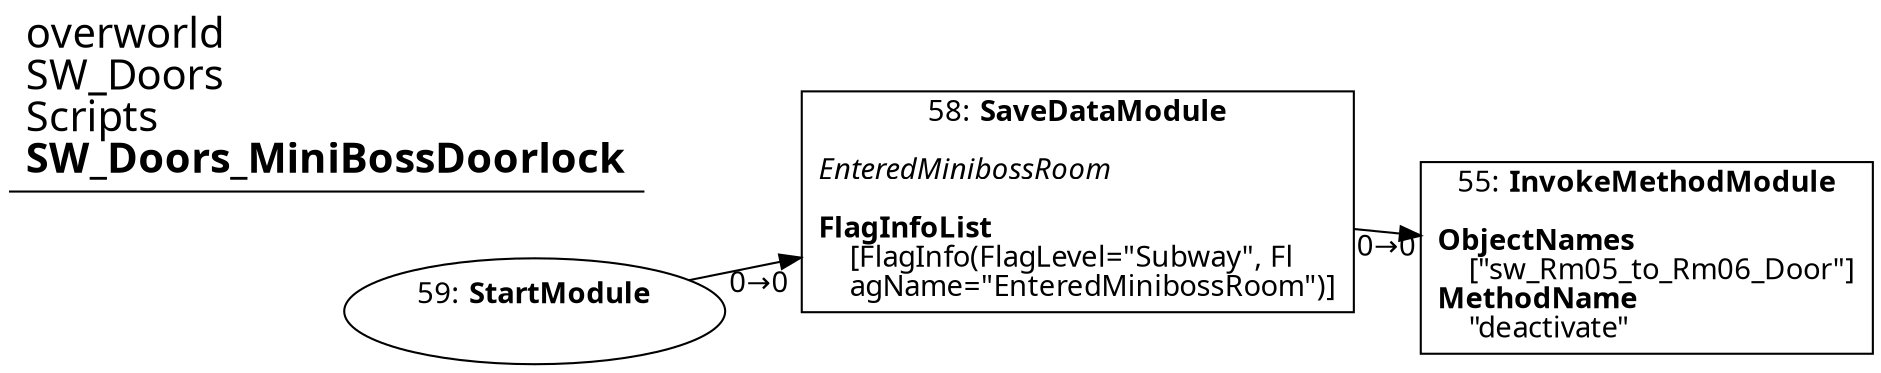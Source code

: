 digraph {
    layout = fdp;
    overlap = prism;
    sep = "+16";
    splines = spline;

    node [ shape = box ];

    graph [ fontname = "Segoe UI" ];
    node [ fontname = "Segoe UI" ];
    edge [ fontname = "Segoe UI" ];

    55 [ label = <55: <b>InvokeMethodModule</b><br/><br/><b>ObjectNames</b><br align="left"/>    [&quot;sw_Rm05_to_Rm06_Door&quot;]<br align="left"/><b>MethodName</b><br align="left"/>    &quot;deactivate&quot;<br align="left"/>> ];
    55 [ pos = "0.074,0.75900006!" ];

    58 [ label = <58: <b>SaveDataModule</b><br/><br/><i>EnteredMinibossRoom<br align="left"/></i><br align="left"/><b>FlagInfoList</b><br align="left"/>    [FlagInfo(FlagLevel=&quot;Subway&quot;, Fl<br align="left"/>    agName=&quot;EnteredMinibossRoom&quot;)]<br align="left"/>> ];
    58 [ pos = "-0.15100001,0.78200006!" ];
    58 -> 55 [ label = "0→0" ];

    59 [ label = <59: <b>StartModule</b><br/><br/>> ];
    59 [ shape = oval ]
    59 [ pos = "-0.37800002,0.78200006!" ];
    59 -> 58 [ label = "0→0" ];

    title [ pos = "-0.379,0.78300005!" ];
    title [ shape = underline ];
    title [ label = <<font point-size="20">overworld<br align="left"/>SW_Doors<br align="left"/>Scripts<br align="left"/><b>SW_Doors_MiniBossDoorlock</b><br align="left"/></font>> ];
}
